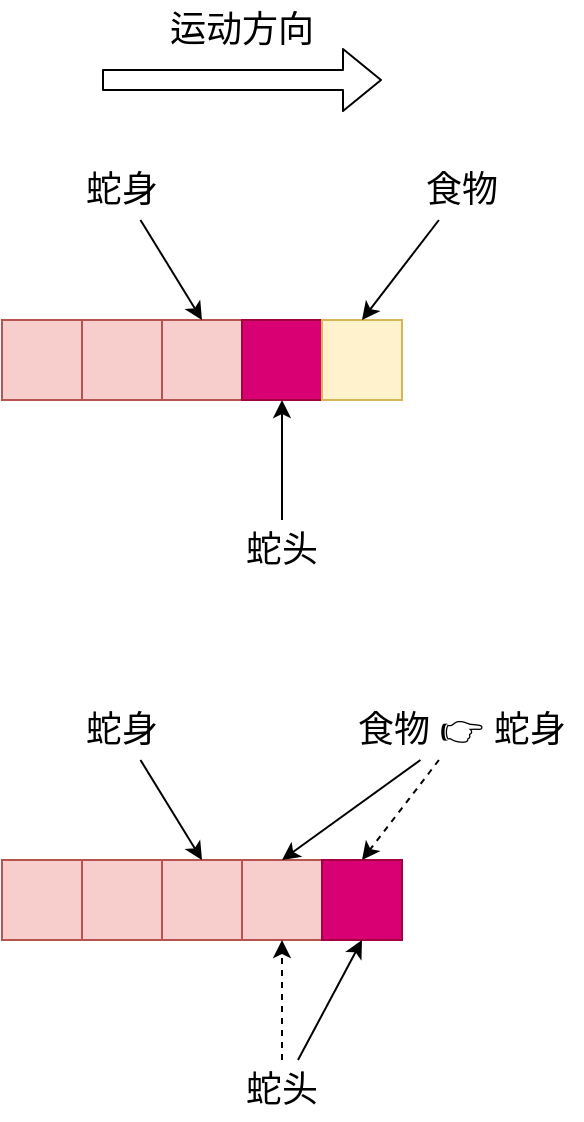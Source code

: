 <mxfile scale="1" border="20">
    <diagram id="JZ-JXUQ8E1CjoPlMf74m" name="蛇吃食物">
        <mxGraphModel dx="772" dy="1174" grid="1" gridSize="10" guides="1" tooltips="1" connect="1" arrows="1" fold="1" page="1" pageScale="1" pageWidth="827" pageHeight="1169" background="#FFFFFF" math="0" shadow="0">
            <root>
                <mxCell id="0"/>
                <mxCell id="1" parent="0"/>
                <mxCell id="2" value="" style="rounded=0;whiteSpace=wrap;html=1;fillColor=#f8cecc;strokeColor=#b85450;" parent="1" vertex="1">
                    <mxGeometry x="200" y="440" width="40" height="40" as="geometry"/>
                </mxCell>
                <mxCell id="3" value="" style="rounded=0;whiteSpace=wrap;html=1;fillColor=#f8cecc;strokeColor=#b85450;" parent="1" vertex="1">
                    <mxGeometry x="240" y="440" width="40" height="40" as="geometry"/>
                </mxCell>
                <mxCell id="4" value="" style="rounded=0;whiteSpace=wrap;html=1;fillColor=#f8cecc;strokeColor=#b85450;" parent="1" vertex="1">
                    <mxGeometry x="280" y="440" width="40" height="40" as="geometry"/>
                </mxCell>
                <mxCell id="5" value="" style="rounded=0;whiteSpace=wrap;html=1;fillColor=#d80073;strokeColor=#A50040;fontColor=#ffffff;" parent="1" vertex="1">
                    <mxGeometry x="320" y="440" width="40" height="40" as="geometry"/>
                </mxCell>
                <mxCell id="6" value="" style="rounded=0;whiteSpace=wrap;html=1;fillColor=#fff2cc;strokeColor=#d6b656;" parent="1" vertex="1">
                    <mxGeometry x="360" y="440" width="40" height="40" as="geometry"/>
                </mxCell>
                <mxCell id="9" style="edgeStyle=none;html=1;entryX=0.5;entryY=1;entryDx=0;entryDy=0;" parent="1" source="7" target="5" edge="1">
                    <mxGeometry relative="1" as="geometry"/>
                </mxCell>
                <mxCell id="7" value="蛇头" style="text;html=1;align=center;verticalAlign=middle;whiteSpace=wrap;rounded=0;fontSize=18;" parent="1" vertex="1">
                    <mxGeometry x="315" y="540" width="50" height="30" as="geometry"/>
                </mxCell>
                <mxCell id="11" style="edgeStyle=none;html=1;entryX=0.5;entryY=0;entryDx=0;entryDy=0;" parent="1" source="10" target="6" edge="1">
                    <mxGeometry relative="1" as="geometry"/>
                </mxCell>
                <mxCell id="10" value="食物" style="text;html=1;align=center;verticalAlign=middle;whiteSpace=wrap;rounded=0;fontSize=18;" parent="1" vertex="1">
                    <mxGeometry x="390" y="360" width="80" height="30" as="geometry"/>
                </mxCell>
                <mxCell id="13" style="edgeStyle=none;html=1;entryX=0.5;entryY=0;entryDx=0;entryDy=0;" parent="1" source="12" target="4" edge="1">
                    <mxGeometry relative="1" as="geometry"/>
                </mxCell>
                <mxCell id="12" value="蛇身" style="text;html=1;align=center;verticalAlign=middle;whiteSpace=wrap;rounded=0;fontSize=18;" parent="1" vertex="1">
                    <mxGeometry x="220" y="360" width="80" height="30" as="geometry"/>
                </mxCell>
                <mxCell id="14" value="" style="rounded=0;whiteSpace=wrap;html=1;fillColor=#f8cecc;strokeColor=#b85450;" parent="1" vertex="1">
                    <mxGeometry x="200" y="710" width="40" height="40" as="geometry"/>
                </mxCell>
                <mxCell id="15" value="" style="rounded=0;whiteSpace=wrap;html=1;fillColor=#f8cecc;strokeColor=#b85450;" parent="1" vertex="1">
                    <mxGeometry x="240" y="710" width="40" height="40" as="geometry"/>
                </mxCell>
                <mxCell id="16" value="" style="rounded=0;whiteSpace=wrap;html=1;fillColor=#f8cecc;strokeColor=#b85450;" parent="1" vertex="1">
                    <mxGeometry x="280" y="710" width="40" height="40" as="geometry"/>
                </mxCell>
                <mxCell id="17" value="" style="rounded=0;whiteSpace=wrap;html=1;fillColor=#f8cecc;strokeColor=#b85450;" parent="1" vertex="1">
                    <mxGeometry x="320" y="710" width="40" height="40" as="geometry"/>
                </mxCell>
                <mxCell id="18" value="" style="rounded=0;whiteSpace=wrap;html=1;fillColor=#d80073;strokeColor=#A50040;fontColor=#ffffff;" parent="1" vertex="1">
                    <mxGeometry x="360" y="710" width="40" height="40" as="geometry"/>
                </mxCell>
                <mxCell id="19" style="edgeStyle=none;html=1;entryX=0.5;entryY=1;entryDx=0;entryDy=0;dashed=1;" parent="1" source="20" target="17" edge="1">
                    <mxGeometry relative="1" as="geometry"/>
                </mxCell>
                <mxCell id="25" style="edgeStyle=none;html=1;entryX=0.5;entryY=1;entryDx=0;entryDy=0;" parent="1" source="20" target="18" edge="1">
                    <mxGeometry relative="1" as="geometry"/>
                </mxCell>
                <mxCell id="20" value="蛇头" style="text;html=1;align=center;verticalAlign=middle;whiteSpace=wrap;rounded=0;fontSize=18;" parent="1" vertex="1">
                    <mxGeometry x="315" y="810" width="50" height="30" as="geometry"/>
                </mxCell>
                <mxCell id="21" style="edgeStyle=none;html=1;entryX=0.5;entryY=0;entryDx=0;entryDy=0;dashed=1;" parent="1" source="22" target="18" edge="1">
                    <mxGeometry relative="1" as="geometry"/>
                </mxCell>
                <mxCell id="26" style="edgeStyle=none;html=1;entryX=0.5;entryY=0;entryDx=0;entryDy=0;" parent="1" source="22" target="17" edge="1">
                    <mxGeometry relative="1" as="geometry"/>
                </mxCell>
                <mxCell id="22" value="食物 👉 蛇身" style="text;html=1;align=center;verticalAlign=middle;whiteSpace=wrap;rounded=0;fontSize=18;" parent="1" vertex="1">
                    <mxGeometry x="370" y="630" width="120" height="30" as="geometry"/>
                </mxCell>
                <mxCell id="23" style="edgeStyle=none;html=1;entryX=0.5;entryY=0;entryDx=0;entryDy=0;" parent="1" source="24" target="16" edge="1">
                    <mxGeometry relative="1" as="geometry"/>
                </mxCell>
                <mxCell id="24" value="蛇身" style="text;html=1;align=center;verticalAlign=middle;whiteSpace=wrap;rounded=0;fontSize=18;" parent="1" vertex="1">
                    <mxGeometry x="220" y="630" width="80" height="30" as="geometry"/>
                </mxCell>
                <mxCell id="27" value="" style="shape=flexArrow;endArrow=classic;html=1;" parent="1" edge="1">
                    <mxGeometry width="50" height="50" relative="1" as="geometry">
                        <mxPoint x="250" y="320" as="sourcePoint"/>
                        <mxPoint x="390" y="320" as="targetPoint"/>
                    </mxGeometry>
                </mxCell>
                <mxCell id="28" value="运动方向" style="text;html=1;align=center;verticalAlign=middle;whiteSpace=wrap;rounded=0;fontSize=18;" parent="1" vertex="1">
                    <mxGeometry x="280" y="280" width="80" height="30" as="geometry"/>
                </mxCell>
            </root>
        </mxGraphModel>
    </diagram>
    <diagram id="PpzYCnmkwUwcCiRnTTlW" name="蛇身移动">
        <mxGraphModel dx="772" dy="1174" grid="1" gridSize="10" guides="1" tooltips="1" connect="1" arrows="1" fold="1" page="1" pageScale="1" pageWidth="827" pageHeight="1169" background="#FFFFFF" math="0" shadow="0">
            <root>
                <mxCell id="0"/>
                <mxCell id="1" parent="0"/>
                <mxCell id="hCLET2fcCRqOeE1ap9Rz-1" value="" style="rounded=0;whiteSpace=wrap;html=1;fillColor=#f8cecc;strokeColor=#b85450;" parent="1" vertex="1">
                    <mxGeometry x="200" y="440" width="40" height="40" as="geometry"/>
                </mxCell>
                <mxCell id="hCLET2fcCRqOeE1ap9Rz-2" value="" style="rounded=0;whiteSpace=wrap;html=1;fillColor=#f8cecc;strokeColor=#b85450;" parent="1" vertex="1">
                    <mxGeometry x="240" y="440" width="40" height="40" as="geometry"/>
                </mxCell>
                <mxCell id="hCLET2fcCRqOeE1ap9Rz-3" value="" style="rounded=0;whiteSpace=wrap;html=1;fillColor=#f8cecc;strokeColor=#b85450;" parent="1" vertex="1">
                    <mxGeometry x="280" y="440" width="40" height="40" as="geometry"/>
                </mxCell>
                <mxCell id="hCLET2fcCRqOeE1ap9Rz-4" value="" style="rounded=0;whiteSpace=wrap;html=1;fillColor=#d80073;strokeColor=#A50040;fontColor=#ffffff;" parent="1" vertex="1">
                    <mxGeometry x="320" y="440" width="40" height="40" as="geometry"/>
                </mxCell>
                <mxCell id="hCLET2fcCRqOeE1ap9Rz-6" style="edgeStyle=none;html=1;entryX=0.5;entryY=1;entryDx=0;entryDy=0;" parent="1" source="hCLET2fcCRqOeE1ap9Rz-7" target="hCLET2fcCRqOeE1ap9Rz-4" edge="1">
                    <mxGeometry relative="1" as="geometry"/>
                </mxCell>
                <mxCell id="hCLET2fcCRqOeE1ap9Rz-7" value="蛇头" style="text;html=1;align=center;verticalAlign=middle;whiteSpace=wrap;rounded=0;fontSize=18;" parent="1" vertex="1">
                    <mxGeometry x="315" y="540" width="50" height="30" as="geometry"/>
                </mxCell>
                <mxCell id="hCLET2fcCRqOeE1ap9Rz-25" value="" style="shape=flexArrow;endArrow=classic;html=1;" parent="1" edge="1">
                    <mxGeometry width="50" height="50" relative="1" as="geometry">
                        <mxPoint x="210" y="350" as="sourcePoint"/>
                        <mxPoint x="350" y="350" as="targetPoint"/>
                    </mxGeometry>
                </mxCell>
                <mxCell id="hCLET2fcCRqOeE1ap9Rz-26" value="运动方向" style="text;html=1;align=center;verticalAlign=middle;whiteSpace=wrap;rounded=0;fontSize=18;" parent="1" vertex="1">
                    <mxGeometry x="240" y="310" width="80" height="30" as="geometry"/>
                </mxCell>
                <mxCell id="hCLET2fcCRqOeE1ap9Rz-29" value="" style="rounded=0;whiteSpace=wrap;html=1;fillColor=#f8cecc;strokeColor=#b85450;" parent="1" vertex="1">
                    <mxGeometry x="200" y="680" width="40" height="40" as="geometry"/>
                </mxCell>
                <mxCell id="hCLET2fcCRqOeE1ap9Rz-30" value="" style="rounded=0;whiteSpace=wrap;html=1;fillColor=#f8cecc;strokeColor=#b85450;" parent="1" vertex="1">
                    <mxGeometry x="240" y="680" width="40" height="40" as="geometry"/>
                </mxCell>
                <mxCell id="hCLET2fcCRqOeE1ap9Rz-31" value="" style="rounded=0;whiteSpace=wrap;html=1;fillColor=#f8cecc;strokeColor=#b85450;" parent="1" vertex="1">
                    <mxGeometry x="280" y="680" width="40" height="40" as="geometry"/>
                </mxCell>
                <mxCell id="hCLET2fcCRqOeE1ap9Rz-32" value="" style="rounded=0;whiteSpace=wrap;html=1;fillColor=#d80073;strokeColor=#A50040;fontColor=#ffffff;" parent="1" vertex="1">
                    <mxGeometry x="360" y="680" width="40" height="40" as="geometry"/>
                </mxCell>
                <mxCell id="hCLET2fcCRqOeE1ap9Rz-33" style="edgeStyle=none;html=1;entryX=0.5;entryY=1;entryDx=0;entryDy=0;" parent="1" source="hCLET2fcCRqOeE1ap9Rz-34" target="hCLET2fcCRqOeE1ap9Rz-32" edge="1">
                    <mxGeometry relative="1" as="geometry"/>
                </mxCell>
                <mxCell id="hCLET2fcCRqOeE1ap9Rz-34" value="蛇头" style="text;html=1;align=center;verticalAlign=middle;whiteSpace=wrap;rounded=0;fontSize=18;" parent="1" vertex="1">
                    <mxGeometry x="315" y="780" width="50" height="30" as="geometry"/>
                </mxCell>
                <mxCell id="hCLET2fcCRqOeE1ap9Rz-43" value="1. 蛇头移动" style="text;html=1;align=center;verticalAlign=middle;whiteSpace=wrap;rounded=0;fontSize=18;" parent="1" vertex="1">
                    <mxGeometry x="200" y="620" width="115" height="30" as="geometry"/>
                </mxCell>
                <mxCell id="hCLET2fcCRqOeE1ap9Rz-52" style="edgeStyle=orthogonalEdgeStyle;html=1;entryX=0.5;entryY=0;entryDx=0;entryDy=0;dashed=1;" parent="1" source="hCLET2fcCRqOeE1ap9Rz-44" target="hCLET2fcCRqOeE1ap9Rz-51" edge="1">
                    <mxGeometry relative="1" as="geometry">
                        <Array as="points">
                            <mxPoint x="220" y="880"/>
                            <mxPoint x="340" y="880"/>
                        </Array>
                    </mxGeometry>
                </mxCell>
                <mxCell id="hCLET2fcCRqOeE1ap9Rz-44" value="" style="rounded=0;whiteSpace=wrap;html=1;dashed=1;" parent="1" vertex="1">
                    <mxGeometry x="200" y="910" width="40" height="40" as="geometry"/>
                </mxCell>
                <mxCell id="hCLET2fcCRqOeE1ap9Rz-45" value="" style="rounded=0;whiteSpace=wrap;html=1;fillColor=#f8cecc;strokeColor=#b85450;" parent="1" vertex="1">
                    <mxGeometry x="240" y="910" width="40" height="40" as="geometry"/>
                </mxCell>
                <mxCell id="hCLET2fcCRqOeE1ap9Rz-46" value="" style="rounded=0;whiteSpace=wrap;html=1;fillColor=#f8cecc;strokeColor=#b85450;" parent="1" vertex="1">
                    <mxGeometry x="280" y="910" width="40" height="40" as="geometry"/>
                </mxCell>
                <mxCell id="hCLET2fcCRqOeE1ap9Rz-47" value="" style="rounded=0;whiteSpace=wrap;html=1;fillColor=#d80073;strokeColor=#A50040;fontColor=#ffffff;" parent="1" vertex="1">
                    <mxGeometry x="360" y="910" width="40" height="40" as="geometry"/>
                </mxCell>
                <mxCell id="hCLET2fcCRqOeE1ap9Rz-48" style="edgeStyle=none;html=1;entryX=0.5;entryY=1;entryDx=0;entryDy=0;" parent="1" source="hCLET2fcCRqOeE1ap9Rz-49" target="hCLET2fcCRqOeE1ap9Rz-47" edge="1">
                    <mxGeometry relative="1" as="geometry"/>
                </mxCell>
                <mxCell id="hCLET2fcCRqOeE1ap9Rz-49" value="蛇头" style="text;html=1;align=center;verticalAlign=middle;whiteSpace=wrap;rounded=0;fontSize=18;" parent="1" vertex="1">
                    <mxGeometry x="315" y="1010" width="50" height="30" as="geometry"/>
                </mxCell>
                <mxCell id="hCLET2fcCRqOeE1ap9Rz-50" value="2. 蛇身移动" style="text;html=1;align=center;verticalAlign=middle;whiteSpace=wrap;rounded=0;fontSize=18;" parent="1" vertex="1">
                    <mxGeometry x="200" y="830" width="115" height="30" as="geometry"/>
                </mxCell>
                <mxCell id="hCLET2fcCRqOeE1ap9Rz-51" value="" style="rounded=0;whiteSpace=wrap;html=1;fillColor=#f8cecc;strokeColor=#b85450;" parent="1" vertex="1">
                    <mxGeometry x="320" y="910" width="40" height="40" as="geometry"/>
                </mxCell>
            </root>
        </mxGraphModel>
    </diagram>
</mxfile>
